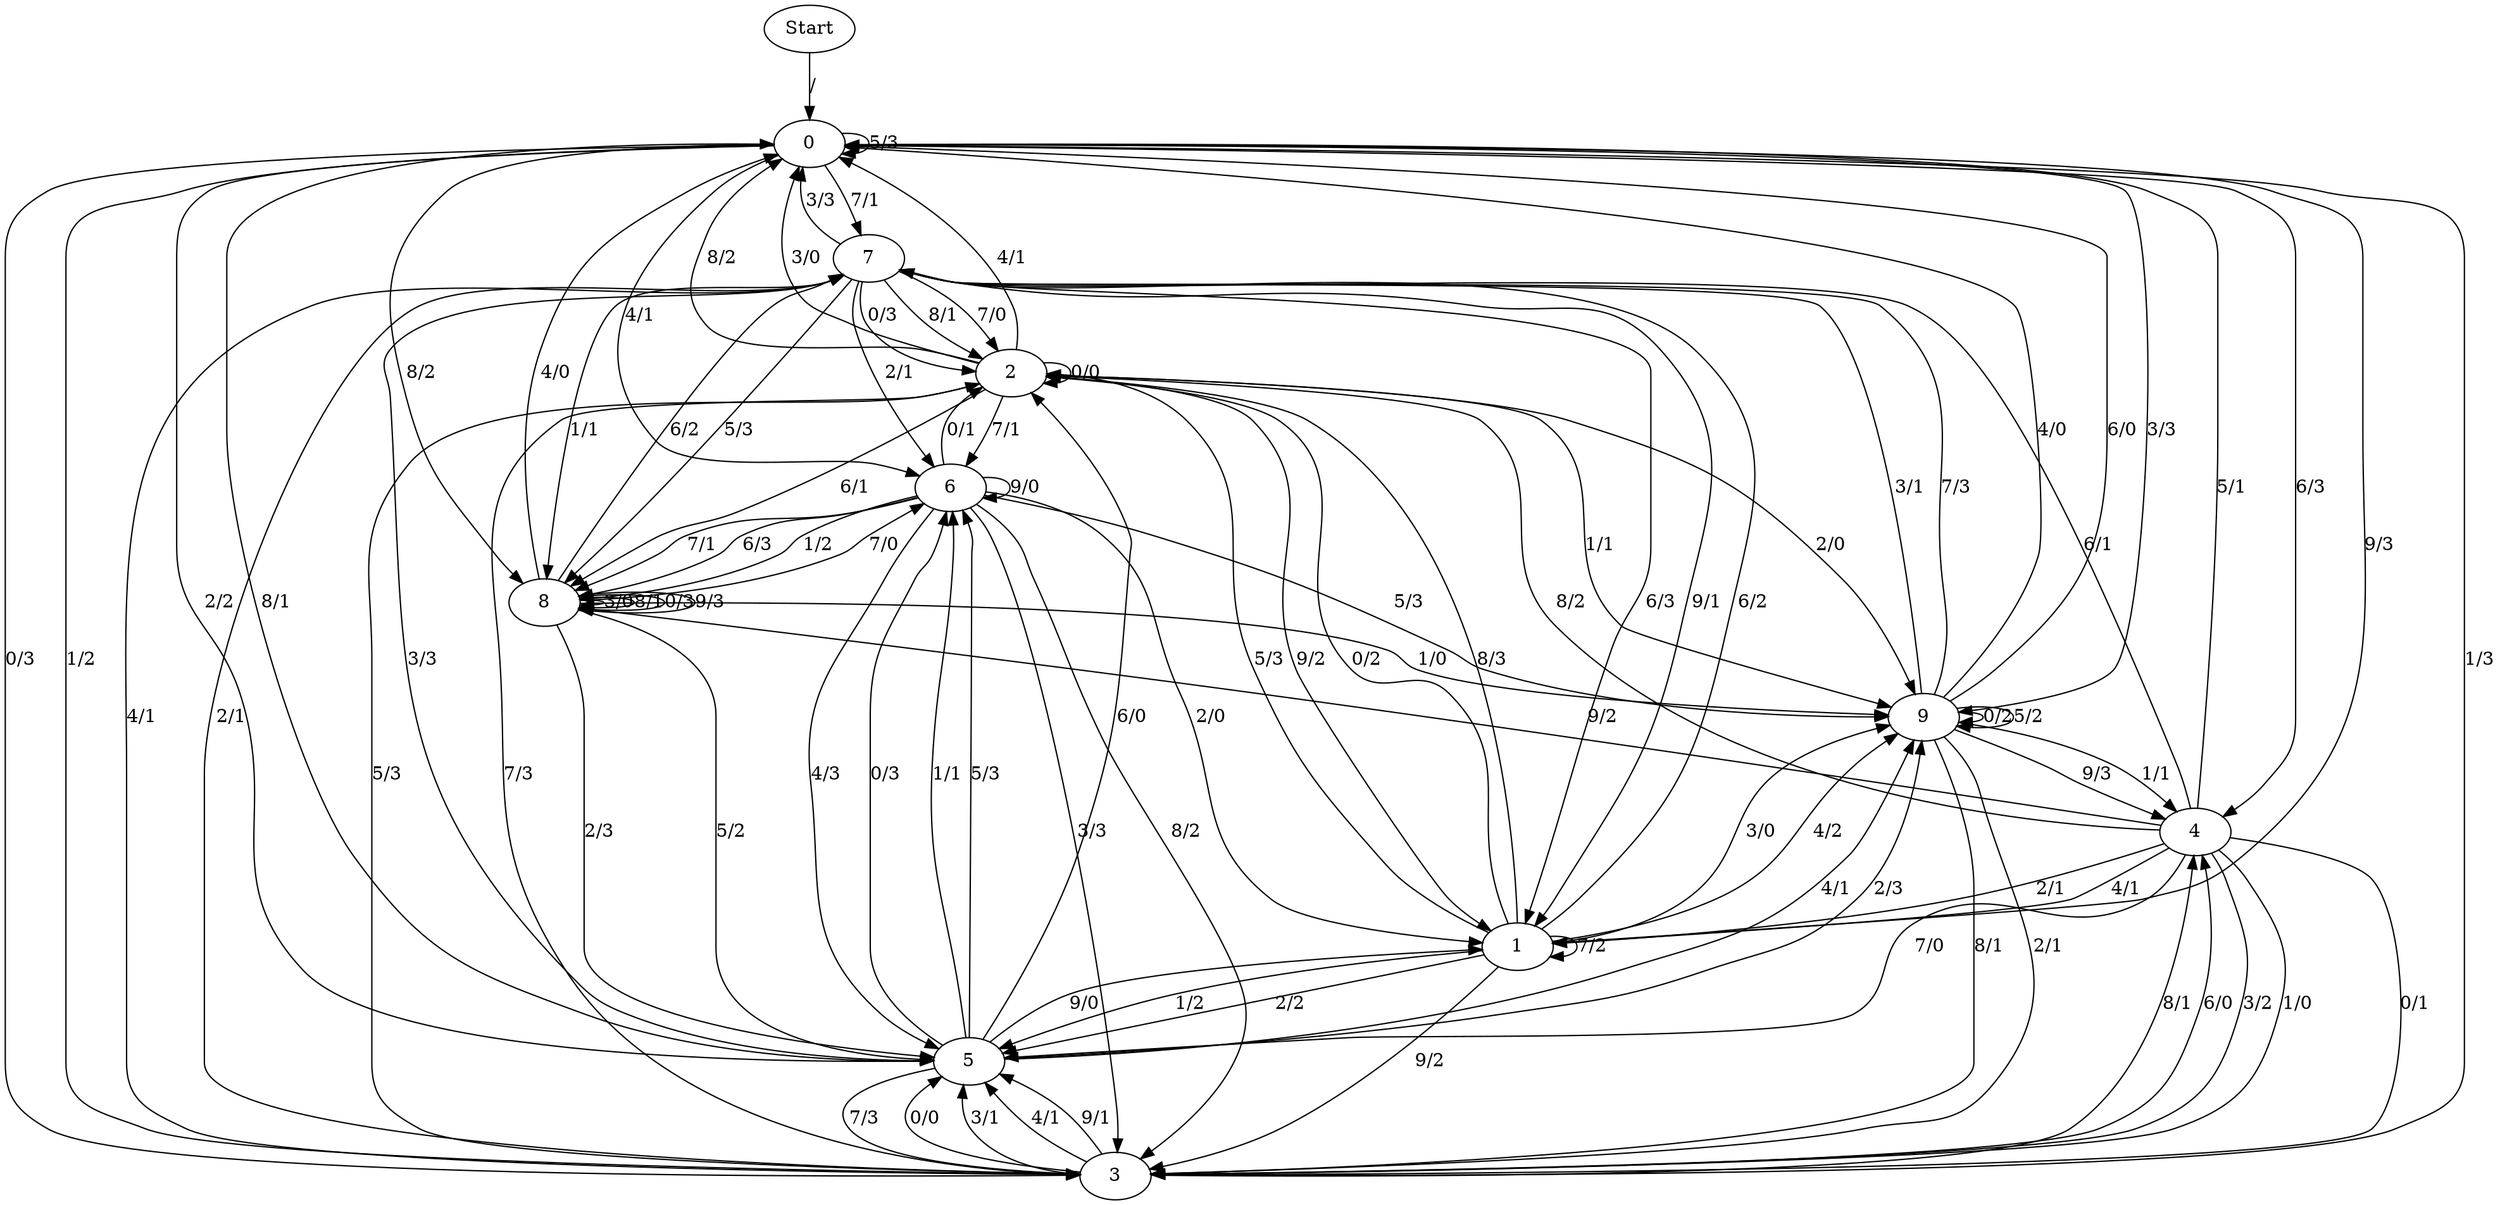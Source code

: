digraph {
	Start -> 0 [label="/"]
	0 -> 7 [label="7/1"]
	0 -> 8 [label="8/2"]
	0 -> 3 [label="0/3"]
	0 -> 5 [label="2/2"]
	0 -> 3 [label="1/2"]
	0 -> 0 [label="5/3"]
	0 -> 9 [label="3/3"]
	0 -> 4 [label="6/3"]
	0 -> 1 [label="9/3"]
	0 -> 6 [label="4/1"]
	8 -> 8 [label="3/0"]
	8 -> 9 [label="1/0"]
	8 -> 0 [label="4/0"]
	8 -> 6 [label="7/0"]
	8 -> 8 [label="8/1"]
	8 -> 8 [label="0/3"]
	8 -> 5 [label="2/3"]
	8 -> 5 [label="5/2"]
	8 -> 7 [label="6/2"]
	8 -> 8 [label="9/3"]
	7 -> 2 [label="0/3"]
	7 -> 2 [label="8/1"]
	7 -> 6 [label="2/1"]
	7 -> 0 [label="3/3"]
	7 -> 1 [label="6/3"]
	7 -> 2 [label="7/0"]
	7 -> 1 [label="9/1"]
	7 -> 8 [label="1/1"]
	7 -> 3 [label="4/1"]
	7 -> 8 [label="5/3"]
	2 -> 0 [label="8/2"]
	2 -> 2 [label="0/0"]
	2 -> 9 [label="1/1"]
	2 -> 0 [label="3/0"]
	2 -> 3 [label="5/3"]
	2 -> 9 [label="2/0"]
	2 -> 0 [label="4/1"]
	2 -> 6 [label="7/1"]
	2 -> 1 [label="9/2"]
	2 -> 8 [label="6/1"]
	1 -> 9 [label="3/0"]
	1 -> 9 [label="4/2"]
	1 -> 3 [label="9/2"]
	1 -> 5 [label="2/2"]
	1 -> 2 [label="0/2"]
	1 -> 5 [label="1/2"]
	1 -> 1 [label="7/2"]
	1 -> 2 [label="8/3"]
	1 -> 2 [label="5/3"]
	1 -> 7 [label="6/2"]
	5 -> 9 [label="4/1"]
	5 -> 9 [label="2/3"]
	5 -> 3 [label="7/3"]
	5 -> 0 [label="8/1"]
	5 -> 6 [label="0/3"]
	5 -> 6 [label="1/1"]
	5 -> 1 [label="9/0"]
	5 -> 2 [label="6/0"]
	5 -> 7 [label="3/3"]
	5 -> 6 [label="5/3"]
	6 -> 9 [label="5/3"]
	6 -> 8 [label="1/2"]
	6 -> 8 [label="7/1"]
	6 -> 5 [label="4/3"]
	6 -> 8 [label="6/3"]
	6 -> 6 [label="9/0"]
	6 -> 3 [label="3/3"]
	6 -> 3 [label="8/2"]
	6 -> 1 [label="2/0"]
	6 -> 2 [label="0/1"]
	3 -> 4 [label="8/1"]
	3 -> 5 [label="0/0"]
	3 -> 7 [label="2/1"]
	3 -> 2 [label="7/3"]
	3 -> 0 [label="1/3"]
	3 -> 4 [label="6/0"]
	3 -> 5 [label="3/1"]
	3 -> 5 [label="4/1"]
	3 -> 5 [label="9/1"]
	4 -> 3 [label="0/1"]
	4 -> 3 [label="3/2"]
	4 -> 3 [label="1/0"]
	4 -> 1 [label="2/1"]
	4 -> 0 [label="5/1"]
	4 -> 7 [label="6/1"]
	4 -> 5 [label="7/0"]
	4 -> 2 [label="8/2"]
	4 -> 1 [label="4/1"]
	4 -> 8 [label="9/2"]
	9 -> 4 [label="9/3"]
	9 -> 0 [label="4/0"]
	9 -> 7 [label="7/3"]
	9 -> 9 [label="0/2"]
	9 -> 3 [label="8/1"]
	9 -> 7 [label="3/1"]
	9 -> 4 [label="1/1"]
	9 -> 9 [label="5/2"]
	9 -> 3 [label="2/1"]
	9 -> 0 [label="6/0"]
}